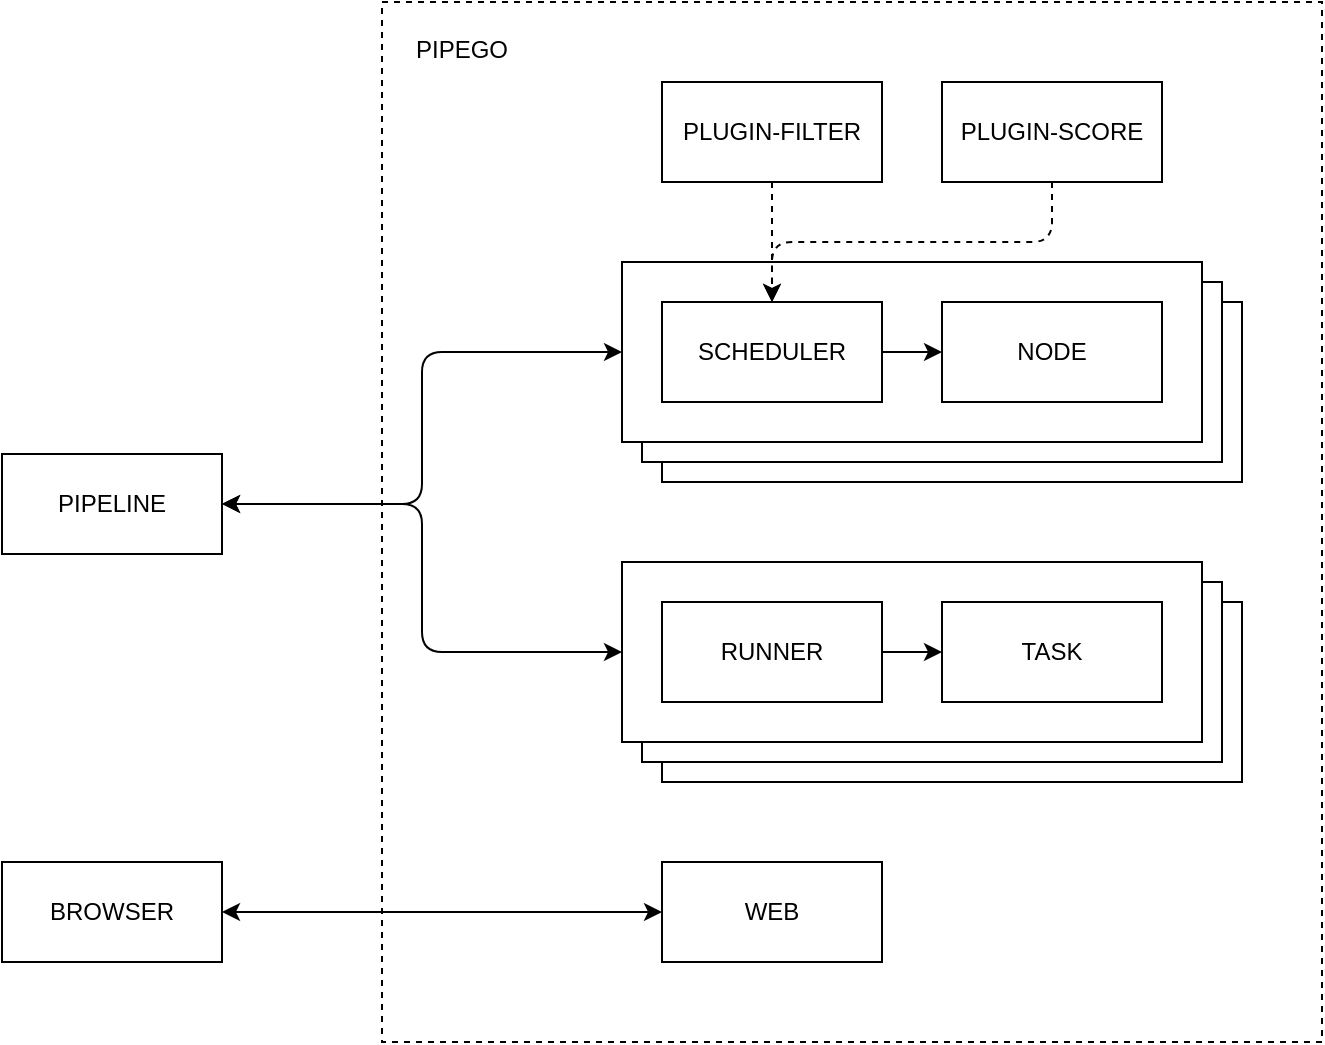<mxfile>
    <diagram id="hEeUyhEuUHNxcRoj7Iha" name="Page-1">
        <mxGraphModel dx="738" dy="580" grid="1" gridSize="10" guides="1" tooltips="1" connect="1" arrows="1" fold="1" page="1" pageScale="1" pageWidth="850" pageHeight="1100" math="0" shadow="0">
            <root>
                <mxCell id="0"/>
                <mxCell id="1" parent="0"/>
                <mxCell id="4" value="" style="rounded=0;whiteSpace=wrap;html=1;dashed=1;" parent="1" vertex="1">
                    <mxGeometry x="460" y="50" width="470" height="520" as="geometry"/>
                </mxCell>
                <mxCell id="17" value="" style="rounded=0;whiteSpace=wrap;html=1;" parent="1" vertex="1">
                    <mxGeometry x="600" y="200" width="290" height="90" as="geometry"/>
                </mxCell>
                <mxCell id="16" value="" style="rounded=0;whiteSpace=wrap;html=1;" parent="1" vertex="1">
                    <mxGeometry x="590" y="190" width="290" height="90" as="geometry"/>
                </mxCell>
                <mxCell id="14" value="" style="rounded=0;whiteSpace=wrap;html=1;" parent="1" vertex="1">
                    <mxGeometry x="580" y="180" width="290" height="90" as="geometry"/>
                </mxCell>
                <mxCell id="5" value="PIPEGO" style="text;html=1;strokeColor=none;fillColor=none;align=center;verticalAlign=middle;whiteSpace=wrap;rounded=0;" parent="1" vertex="1">
                    <mxGeometry x="470" y="59" width="60" height="30" as="geometry"/>
                </mxCell>
                <mxCell id="6" value="WEB" style="rounded=0;whiteSpace=wrap;html=1;" parent="1" vertex="1">
                    <mxGeometry x="600" y="480" width="110" height="50" as="geometry"/>
                </mxCell>
                <mxCell id="7" value="BROWSER" style="rounded=0;whiteSpace=wrap;html=1;" parent="1" vertex="1">
                    <mxGeometry x="270" y="480" width="110" height="50" as="geometry"/>
                </mxCell>
                <mxCell id="8" value="PIPELINE" style="rounded=0;whiteSpace=wrap;html=1;" parent="1" vertex="1">
                    <mxGeometry x="270" y="276" width="110" height="50" as="geometry"/>
                </mxCell>
                <mxCell id="10" value="SCHEDULER" style="rounded=0;whiteSpace=wrap;html=1;" parent="1" vertex="1">
                    <mxGeometry x="600" y="200" width="110" height="50" as="geometry"/>
                </mxCell>
                <mxCell id="15" value="NODE" style="rounded=0;whiteSpace=wrap;html=1;" parent="1" vertex="1">
                    <mxGeometry x="740" y="200" width="110" height="50" as="geometry"/>
                </mxCell>
                <mxCell id="18" value="" style="endArrow=classic;html=1;entryX=0;entryY=0.5;entryDx=0;entryDy=0;exitX=1;exitY=0.5;exitDx=0;exitDy=0;" parent="1" source="10" target="15" edge="1">
                    <mxGeometry width="50" height="50" relative="1" as="geometry">
                        <mxPoint x="600" y="310" as="sourcePoint"/>
                        <mxPoint x="650" y="260" as="targetPoint"/>
                    </mxGeometry>
                </mxCell>
                <mxCell id="25" value="" style="rounded=0;whiteSpace=wrap;html=1;" parent="1" vertex="1">
                    <mxGeometry x="600" y="350" width="290" height="90" as="geometry"/>
                </mxCell>
                <mxCell id="26" value="" style="rounded=0;whiteSpace=wrap;html=1;" parent="1" vertex="1">
                    <mxGeometry x="590" y="340" width="290" height="90" as="geometry"/>
                </mxCell>
                <mxCell id="27" value="" style="rounded=0;whiteSpace=wrap;html=1;" parent="1" vertex="1">
                    <mxGeometry x="580" y="330" width="290" height="90" as="geometry"/>
                </mxCell>
                <mxCell id="28" value="RUNNER" style="rounded=0;whiteSpace=wrap;html=1;" parent="1" vertex="1">
                    <mxGeometry x="600" y="350" width="110" height="50" as="geometry"/>
                </mxCell>
                <mxCell id="29" value="TASK" style="rounded=0;whiteSpace=wrap;html=1;" parent="1" vertex="1">
                    <mxGeometry x="740" y="350" width="110" height="50" as="geometry"/>
                </mxCell>
                <mxCell id="30" value="" style="endArrow=classic;html=1;entryX=0;entryY=0.5;entryDx=0;entryDy=0;exitX=1;exitY=0.5;exitDx=0;exitDy=0;" parent="1" source="28" target="29" edge="1">
                    <mxGeometry width="50" height="50" relative="1" as="geometry">
                        <mxPoint x="600" y="460" as="sourcePoint"/>
                        <mxPoint x="650" y="410" as="targetPoint"/>
                    </mxGeometry>
                </mxCell>
                <mxCell id="31" value="" style="endArrow=classic;startArrow=classic;html=1;exitX=1;exitY=0.5;exitDx=0;exitDy=0;entryX=0;entryY=0.5;entryDx=0;entryDy=0;" parent="1" source="7" target="6" edge="1">
                    <mxGeometry width="50" height="50" relative="1" as="geometry">
                        <mxPoint x="540" y="440" as="sourcePoint"/>
                        <mxPoint x="590" y="390" as="targetPoint"/>
                    </mxGeometry>
                </mxCell>
                <mxCell id="32" value="" style="edgeStyle=elbowEdgeStyle;elbow=horizontal;endArrow=classic;html=1;entryX=0;entryY=0.5;entryDx=0;entryDy=0;exitX=1;exitY=0.5;exitDx=0;exitDy=0;startArrow=classic;startFill=1;" parent="1" source="8" target="14" edge="1">
                    <mxGeometry width="50" height="50" relative="1" as="geometry">
                        <mxPoint x="550" y="440" as="sourcePoint"/>
                        <mxPoint x="600" y="390" as="targetPoint"/>
                    </mxGeometry>
                </mxCell>
                <mxCell id="33" value="" style="edgeStyle=elbowEdgeStyle;elbow=horizontal;endArrow=classic;html=1;entryX=0;entryY=0.5;entryDx=0;entryDy=0;exitX=1;exitY=0.5;exitDx=0;exitDy=0;startArrow=classic;startFill=1;" parent="1" source="8" target="27" edge="1">
                    <mxGeometry width="50" height="50" relative="1" as="geometry">
                        <mxPoint x="390" y="325" as="sourcePoint"/>
                        <mxPoint x="590" y="235" as="targetPoint"/>
                    </mxGeometry>
                </mxCell>
                <mxCell id="34" value="PLUGIN-FILTER" style="rounded=0;whiteSpace=wrap;html=1;" parent="1" vertex="1">
                    <mxGeometry x="600" y="90" width="110" height="50" as="geometry"/>
                </mxCell>
                <mxCell id="35" value="PLUGIN-SCORE" style="rounded=0;whiteSpace=wrap;html=1;" parent="1" vertex="1">
                    <mxGeometry x="740" y="90" width="110" height="50" as="geometry"/>
                </mxCell>
                <mxCell id="36" value="" style="endArrow=classic;html=1;exitX=0.5;exitY=1;exitDx=0;exitDy=0;entryX=0.5;entryY=0;entryDx=0;entryDy=0;dashed=1;" parent="1" source="34" target="10" edge="1">
                    <mxGeometry width="50" height="50" relative="1" as="geometry">
                        <mxPoint x="670" y="320" as="sourcePoint"/>
                        <mxPoint x="720" y="270" as="targetPoint"/>
                    </mxGeometry>
                </mxCell>
                <mxCell id="37" value="" style="edgeStyle=elbowEdgeStyle;elbow=vertical;endArrow=classic;html=1;dashed=1;exitX=0.5;exitY=1;exitDx=0;exitDy=0;entryX=0.5;entryY=0;entryDx=0;entryDy=0;" parent="1" source="35" target="10" edge="1">
                    <mxGeometry width="50" height="50" relative="1" as="geometry">
                        <mxPoint x="690" y="340" as="sourcePoint"/>
                        <mxPoint x="740" y="290" as="targetPoint"/>
                    </mxGeometry>
                </mxCell>
            </root>
        </mxGraphModel>
    </diagram>
</mxfile>